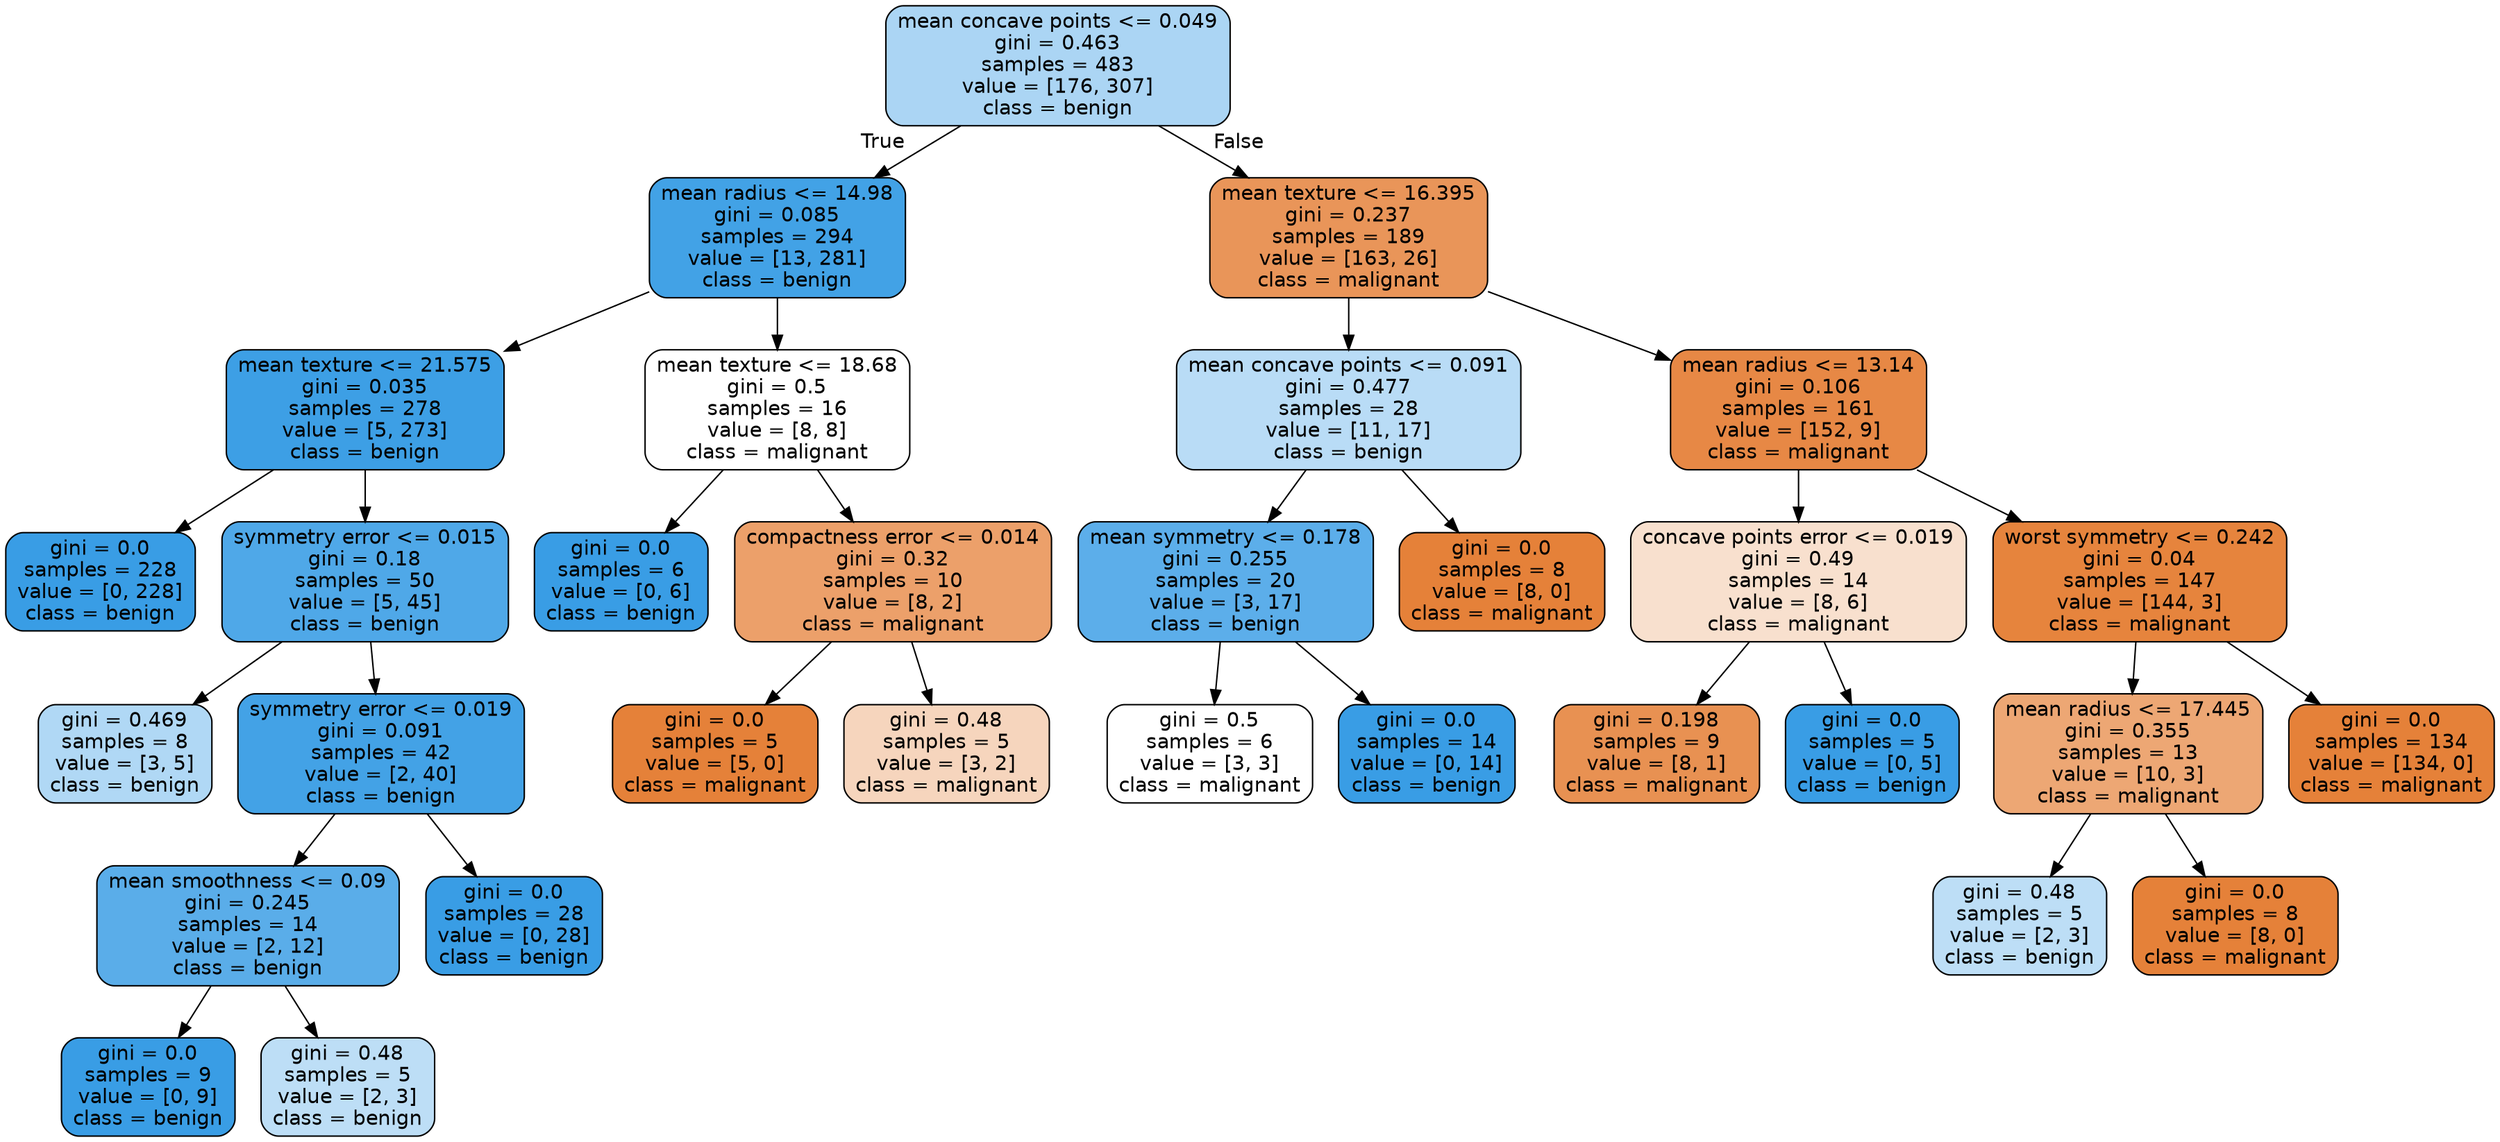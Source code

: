 digraph Tree {
node [shape=box, style="filled, rounded", color="black", fontname="helvetica"] ;
edge [fontname="helvetica"] ;
0 [label="mean concave points <= 0.049\ngini = 0.463\nsamples = 483\nvalue = [176, 307]\nclass = benign", fillcolor="#abd5f4"] ;
1 [label="mean radius <= 14.98\ngini = 0.085\nsamples = 294\nvalue = [13, 281]\nclass = benign", fillcolor="#42a2e6"] ;
0 -> 1 [labeldistance=2.5, labelangle=45, headlabel="True"] ;
2 [label="mean texture <= 21.575\ngini = 0.035\nsamples = 278\nvalue = [5, 273]\nclass = benign", fillcolor="#3d9fe5"] ;
1 -> 2 ;
3 [label="gini = 0.0\nsamples = 228\nvalue = [0, 228]\nclass = benign", fillcolor="#399de5"] ;
2 -> 3 ;
4 [label="symmetry error <= 0.015\ngini = 0.18\nsamples = 50\nvalue = [5, 45]\nclass = benign", fillcolor="#4fa8e8"] ;
2 -> 4 ;
5 [label="gini = 0.469\nsamples = 8\nvalue = [3, 5]\nclass = benign", fillcolor="#b0d8f5"] ;
4 -> 5 ;
6 [label="symmetry error <= 0.019\ngini = 0.091\nsamples = 42\nvalue = [2, 40]\nclass = benign", fillcolor="#43a2e6"] ;
4 -> 6 ;
7 [label="mean smoothness <= 0.09\ngini = 0.245\nsamples = 14\nvalue = [2, 12]\nclass = benign", fillcolor="#5aade9"] ;
6 -> 7 ;
8 [label="gini = 0.0\nsamples = 9\nvalue = [0, 9]\nclass = benign", fillcolor="#399de5"] ;
7 -> 8 ;
9 [label="gini = 0.48\nsamples = 5\nvalue = [2, 3]\nclass = benign", fillcolor="#bddef6"] ;
7 -> 9 ;
10 [label="gini = 0.0\nsamples = 28\nvalue = [0, 28]\nclass = benign", fillcolor="#399de5"] ;
6 -> 10 ;
11 [label="mean texture <= 18.68\ngini = 0.5\nsamples = 16\nvalue = [8, 8]\nclass = malignant", fillcolor="#ffffff"] ;
1 -> 11 ;
12 [label="gini = 0.0\nsamples = 6\nvalue = [0, 6]\nclass = benign", fillcolor="#399de5"] ;
11 -> 12 ;
13 [label="compactness error <= 0.014\ngini = 0.32\nsamples = 10\nvalue = [8, 2]\nclass = malignant", fillcolor="#eca06a"] ;
11 -> 13 ;
14 [label="gini = 0.0\nsamples = 5\nvalue = [5, 0]\nclass = malignant", fillcolor="#e58139"] ;
13 -> 14 ;
15 [label="gini = 0.48\nsamples = 5\nvalue = [3, 2]\nclass = malignant", fillcolor="#f6d5bd"] ;
13 -> 15 ;
16 [label="mean texture <= 16.395\ngini = 0.237\nsamples = 189\nvalue = [163, 26]\nclass = malignant", fillcolor="#e99559"] ;
0 -> 16 [labeldistance=2.5, labelangle=-45, headlabel="False"] ;
17 [label="mean concave points <= 0.091\ngini = 0.477\nsamples = 28\nvalue = [11, 17]\nclass = benign", fillcolor="#b9dcf6"] ;
16 -> 17 ;
18 [label="mean symmetry <= 0.178\ngini = 0.255\nsamples = 20\nvalue = [3, 17]\nclass = benign", fillcolor="#5caeea"] ;
17 -> 18 ;
19 [label="gini = 0.5\nsamples = 6\nvalue = [3, 3]\nclass = malignant", fillcolor="#ffffff"] ;
18 -> 19 ;
20 [label="gini = 0.0\nsamples = 14\nvalue = [0, 14]\nclass = benign", fillcolor="#399de5"] ;
18 -> 20 ;
21 [label="gini = 0.0\nsamples = 8\nvalue = [8, 0]\nclass = malignant", fillcolor="#e58139"] ;
17 -> 21 ;
22 [label="mean radius <= 13.14\ngini = 0.106\nsamples = 161\nvalue = [152, 9]\nclass = malignant", fillcolor="#e78845"] ;
16 -> 22 ;
23 [label="concave points error <= 0.019\ngini = 0.49\nsamples = 14\nvalue = [8, 6]\nclass = malignant", fillcolor="#f8e0ce"] ;
22 -> 23 ;
24 [label="gini = 0.198\nsamples = 9\nvalue = [8, 1]\nclass = malignant", fillcolor="#e89152"] ;
23 -> 24 ;
25 [label="gini = 0.0\nsamples = 5\nvalue = [0, 5]\nclass = benign", fillcolor="#399de5"] ;
23 -> 25 ;
26 [label="worst symmetry <= 0.242\ngini = 0.04\nsamples = 147\nvalue = [144, 3]\nclass = malignant", fillcolor="#e6843d"] ;
22 -> 26 ;
27 [label="mean radius <= 17.445\ngini = 0.355\nsamples = 13\nvalue = [10, 3]\nclass = malignant", fillcolor="#eda774"] ;
26 -> 27 ;
28 [label="gini = 0.48\nsamples = 5\nvalue = [2, 3]\nclass = benign", fillcolor="#bddef6"] ;
27 -> 28 ;
29 [label="gini = 0.0\nsamples = 8\nvalue = [8, 0]\nclass = malignant", fillcolor="#e58139"] ;
27 -> 29 ;
30 [label="gini = 0.0\nsamples = 134\nvalue = [134, 0]\nclass = malignant", fillcolor="#e58139"] ;
26 -> 30 ;
}